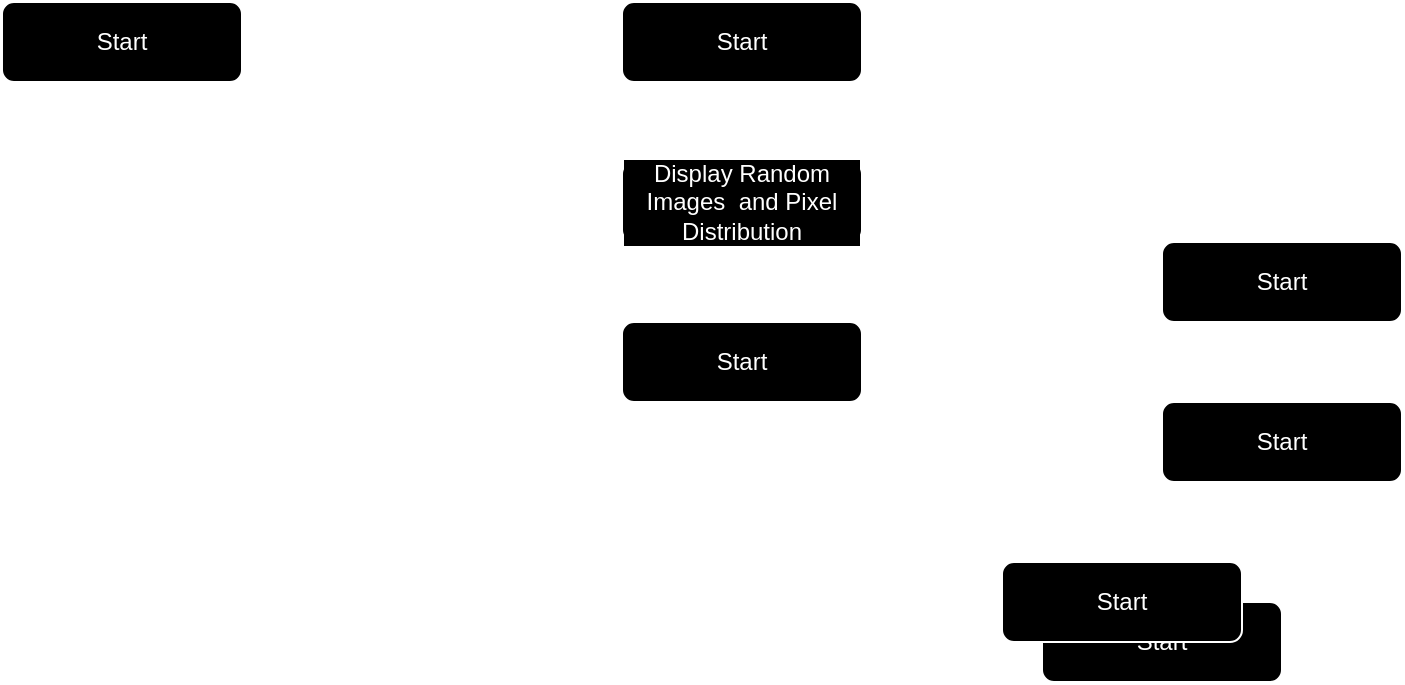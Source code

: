 <mxfile version="22.1.7" type="github">
  <diagram id="C5RBs43oDa-KdzZeNtuy" name="Page-1">
    <mxGraphModel dx="1680" dy="388" grid="1" gridSize="10" guides="1" tooltips="1" connect="1" arrows="1" fold="1" page="1" pageScale="1" pageWidth="827" pageHeight="1169" math="0" shadow="0">
      <root>
        <mxCell id="WIyWlLk6GJQsqaUBKTNV-0" />
        <mxCell id="WIyWlLk6GJQsqaUBKTNV-1" parent="WIyWlLk6GJQsqaUBKTNV-0" />
        <mxCell id="WIyWlLk6GJQsqaUBKTNV-2" value="" style="rounded=0;html=1;jettySize=auto;orthogonalLoop=1;fontSize=11;endArrow=block;endFill=0;endSize=8;strokeWidth=1;shadow=0;labelBackgroundColor=none;edgeStyle=orthogonalEdgeStyle;fontColor=#FFFFFF;strokeColor=#FFFFFF;" parent="WIyWlLk6GJQsqaUBKTNV-1" source="WIyWlLk6GJQsqaUBKTNV-3" edge="1">
          <mxGeometry relative="1" as="geometry">
            <mxPoint x="220" y="170" as="targetPoint" />
          </mxGeometry>
        </mxCell>
        <mxCell id="L6ub6qTbHS328nq9u7GK-22" style="edgeStyle=orthogonalEdgeStyle;rounded=0;orthogonalLoop=1;jettySize=auto;html=1;exitX=0.5;exitY=1;exitDx=0;exitDy=0;strokeColor=#FFFFFF;" edge="1" parent="WIyWlLk6GJQsqaUBKTNV-1" source="WIyWlLk6GJQsqaUBKTNV-3" target="L6ub6qTbHS328nq9u7GK-16">
          <mxGeometry relative="1" as="geometry" />
        </mxCell>
        <mxCell id="L6ub6qTbHS328nq9u7GK-25" style="edgeStyle=orthogonalEdgeStyle;rounded=0;orthogonalLoop=1;jettySize=auto;html=1;exitX=0.5;exitY=1;exitDx=0;exitDy=0;entryX=0.5;entryY=0;entryDx=0;entryDy=0;strokeColor=#FFFFFF;" edge="1" parent="WIyWlLk6GJQsqaUBKTNV-1" source="WIyWlLk6GJQsqaUBKTNV-3" target="L6ub6qTbHS328nq9u7GK-16">
          <mxGeometry relative="1" as="geometry" />
        </mxCell>
        <mxCell id="WIyWlLk6GJQsqaUBKTNV-3" value="&lt;span style=&quot;&quot;&gt;Start&lt;/span&gt;" style="rounded=1;whiteSpace=wrap;html=1;fontSize=12;glass=0;strokeWidth=1;shadow=0;fontColor=#FFFFFF;labelBackgroundColor=#000000;fillColor=#000000;strokeColor=#FFFFFF;" parent="WIyWlLk6GJQsqaUBKTNV-1" vertex="1">
          <mxGeometry x="160" y="80" width="120" height="40" as="geometry" />
        </mxCell>
        <mxCell id="L6ub6qTbHS328nq9u7GK-14" value="&lt;span style=&quot;&quot;&gt;Start&lt;/span&gt;" style="rounded=1;whiteSpace=wrap;html=1;fontSize=12;glass=0;strokeWidth=1;shadow=0;fontColor=#FFFFFF;labelBackgroundColor=#000000;fillColor=#000000;strokeColor=#FFFFFF;" vertex="1" parent="WIyWlLk6GJQsqaUBKTNV-1">
          <mxGeometry x="-150" y="80" width="120" height="40" as="geometry" />
        </mxCell>
        <mxCell id="L6ub6qTbHS328nq9u7GK-15" value="&lt;span style=&quot;&quot;&gt;Start&lt;/span&gt;" style="rounded=1;whiteSpace=wrap;html=1;fontSize=12;glass=0;strokeWidth=1;shadow=0;fontColor=#FFFFFF;labelBackgroundColor=#000000;fillColor=#000000;strokeColor=#FFFFFF;" vertex="1" parent="WIyWlLk6GJQsqaUBKTNV-1">
          <mxGeometry x="160" y="240" width="120" height="40" as="geometry" />
        </mxCell>
        <mxCell id="L6ub6qTbHS328nq9u7GK-24" style="edgeStyle=orthogonalEdgeStyle;rounded=0;orthogonalLoop=1;jettySize=auto;html=1;exitX=0.5;exitY=1;exitDx=0;exitDy=0;entryX=0.5;entryY=0;entryDx=0;entryDy=0;strokeColor=#FFFFFF;" edge="1" parent="WIyWlLk6GJQsqaUBKTNV-1" source="L6ub6qTbHS328nq9u7GK-16" target="L6ub6qTbHS328nq9u7GK-15">
          <mxGeometry relative="1" as="geometry" />
        </mxCell>
        <mxCell id="L6ub6qTbHS328nq9u7GK-16" value="Display Random Images&amp;nbsp; and Pixel Distribution" style="rounded=1;whiteSpace=wrap;html=1;fontSize=12;glass=0;strokeWidth=1;shadow=0;fontColor=#FFFFFF;labelBackgroundColor=#000000;fillColor=#000000;strokeColor=#FFFFFF;" vertex="1" parent="WIyWlLk6GJQsqaUBKTNV-1">
          <mxGeometry x="160" y="160" width="120" height="40" as="geometry" />
        </mxCell>
        <mxCell id="L6ub6qTbHS328nq9u7GK-17" value="&lt;span style=&quot;&quot;&gt;Start&lt;/span&gt;" style="rounded=1;whiteSpace=wrap;html=1;fontSize=12;glass=0;strokeWidth=1;shadow=0;fontColor=#FFFFFF;labelBackgroundColor=#000000;fillColor=#000000;strokeColor=#FFFFFF;" vertex="1" parent="WIyWlLk6GJQsqaUBKTNV-1">
          <mxGeometry x="430" y="200" width="120" height="40" as="geometry" />
        </mxCell>
        <mxCell id="L6ub6qTbHS328nq9u7GK-18" value="&lt;span style=&quot;&quot;&gt;Start&lt;/span&gt;" style="rounded=1;whiteSpace=wrap;html=1;fontSize=12;glass=0;strokeWidth=1;shadow=0;fontColor=#FFFFFF;labelBackgroundColor=#000000;fillColor=#000000;strokeColor=#FFFFFF;" vertex="1" parent="WIyWlLk6GJQsqaUBKTNV-1">
          <mxGeometry x="430" y="280" width="120" height="40" as="geometry" />
        </mxCell>
        <mxCell id="L6ub6qTbHS328nq9u7GK-19" value="&lt;span style=&quot;&quot;&gt;Start&lt;/span&gt;" style="rounded=1;whiteSpace=wrap;html=1;fontSize=12;glass=0;strokeWidth=1;shadow=0;fontColor=#FFFFFF;labelBackgroundColor=#000000;fillColor=#000000;strokeColor=#FFFFFF;" vertex="1" parent="WIyWlLk6GJQsqaUBKTNV-1">
          <mxGeometry x="370" y="380" width="120" height="40" as="geometry" />
        </mxCell>
        <mxCell id="L6ub6qTbHS328nq9u7GK-20" value="&lt;span style=&quot;&quot;&gt;Start&lt;/span&gt;" style="rounded=1;whiteSpace=wrap;html=1;fontSize=12;glass=0;strokeWidth=1;shadow=0;fontColor=#FFFFFF;labelBackgroundColor=#000000;fillColor=#000000;strokeColor=#FFFFFF;" vertex="1" parent="WIyWlLk6GJQsqaUBKTNV-1">
          <mxGeometry x="350" y="360" width="120" height="40" as="geometry" />
        </mxCell>
      </root>
    </mxGraphModel>
  </diagram>
</mxfile>
